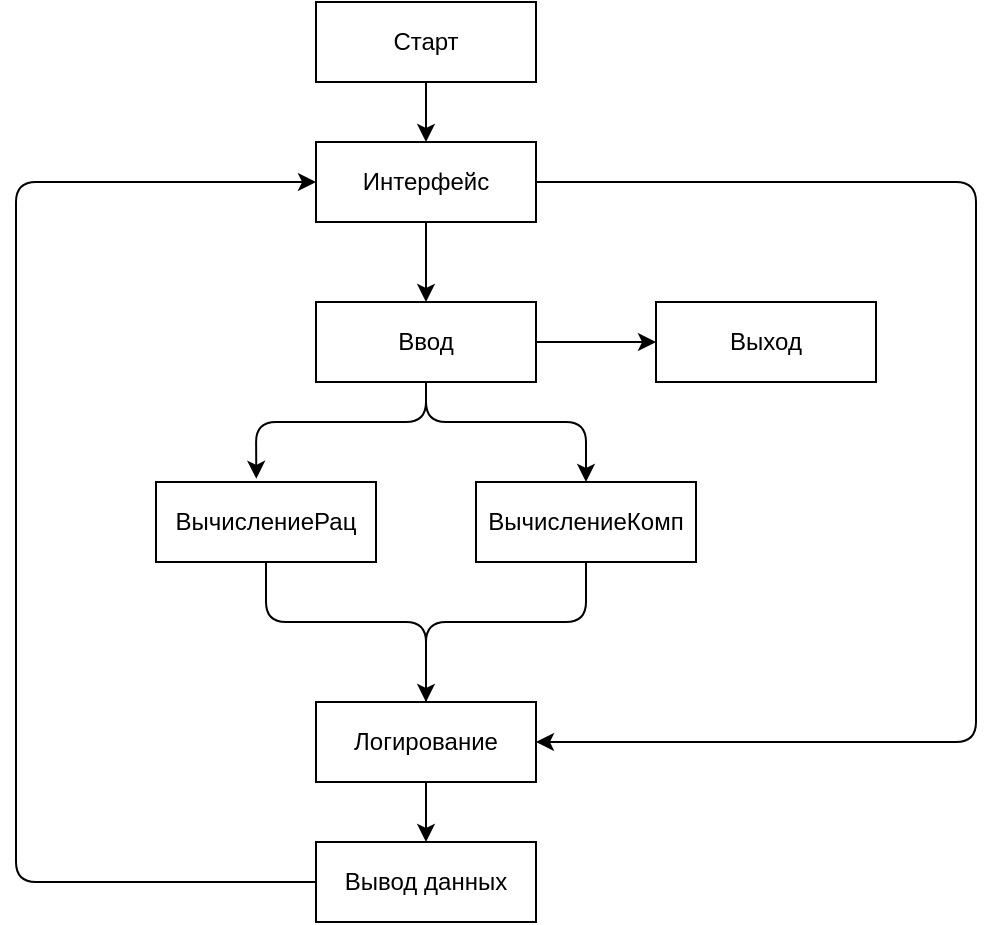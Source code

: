 <mxfile>
    <diagram id="JCPFamI83wUN6ipb745g" name="Page-1">
        <mxGraphModel dx="987" dy="377" grid="1" gridSize="10" guides="1" tooltips="1" connect="1" arrows="1" fold="1" page="1" pageScale="1" pageWidth="827" pageHeight="1169" math="0" shadow="0">
            <root>
                <mxCell id="0"/>
                <mxCell id="1" parent="0"/>
                <mxCell id="5" value="Выход" style="rounded=0;whiteSpace=wrap;html=1;" parent="1" vertex="1">
                    <mxGeometry x="400" y="270" width="110" height="40" as="geometry"/>
                </mxCell>
                <mxCell id="30" style="edgeStyle=none;html=1;exitX=0;exitY=0.5;exitDx=0;exitDy=0;entryX=0;entryY=0.5;entryDx=0;entryDy=0;" parent="1" source="7" target="35" edge="1">
                    <mxGeometry relative="1" as="geometry">
                        <mxPoint x="140" y="165" as="targetPoint"/>
                        <Array as="points">
                            <mxPoint x="80" y="560"/>
                            <mxPoint x="80" y="210"/>
                        </Array>
                    </mxGeometry>
                </mxCell>
                <mxCell id="7" value="Вывод данных" style="rounded=0;whiteSpace=wrap;html=1;" parent="1" vertex="1">
                    <mxGeometry x="230" y="540" width="110" height="40" as="geometry"/>
                </mxCell>
                <mxCell id="17" style="edgeStyle=none;html=1;exitX=0.5;exitY=1;exitDx=0;exitDy=0;entryX=0.5;entryY=0;entryDx=0;entryDy=0;" parent="1" source="8" target="10" edge="1">
                    <mxGeometry relative="1" as="geometry">
                        <Array as="points">
                            <mxPoint x="285" y="330"/>
                            <mxPoint x="365" y="330"/>
                        </Array>
                    </mxGeometry>
                </mxCell>
                <mxCell id="18" style="edgeStyle=none;html=1;exitX=0.5;exitY=1;exitDx=0;exitDy=0;entryX=0.456;entryY=-0.04;entryDx=0;entryDy=0;entryPerimeter=0;" parent="1" source="8" target="9" edge="1">
                    <mxGeometry relative="1" as="geometry">
                        <Array as="points">
                            <mxPoint x="285" y="330"/>
                            <mxPoint x="200" y="330"/>
                        </Array>
                    </mxGeometry>
                </mxCell>
                <mxCell id="38" style="edgeStyle=none;html=1;exitX=1;exitY=0.5;exitDx=0;exitDy=0;entryX=1;entryY=0.5;entryDx=0;entryDy=0;" parent="1" source="35" target="22" edge="1">
                    <mxGeometry relative="1" as="geometry">
                        <Array as="points">
                            <mxPoint x="560" y="210"/>
                            <mxPoint x="560" y="490"/>
                        </Array>
                    </mxGeometry>
                </mxCell>
                <mxCell id="8" value="Ввод" style="rounded=0;whiteSpace=wrap;html=1;" parent="1" vertex="1">
                    <mxGeometry x="230" y="270" width="110" height="40" as="geometry"/>
                </mxCell>
                <mxCell id="20" style="edgeStyle=none;html=1;exitX=0.5;exitY=1;exitDx=0;exitDy=0;entryX=0.5;entryY=0;entryDx=0;entryDy=0;" parent="1" source="9" target="7" edge="1">
                    <mxGeometry relative="1" as="geometry">
                        <mxPoint x="290" y="460" as="targetPoint"/>
                        <Array as="points">
                            <mxPoint x="205" y="430"/>
                            <mxPoint x="285" y="430"/>
                        </Array>
                    </mxGeometry>
                </mxCell>
                <mxCell id="9" value="ВычислениеРац" style="rounded=0;whiteSpace=wrap;html=1;" parent="1" vertex="1">
                    <mxGeometry x="150" y="360" width="110" height="40" as="geometry"/>
                </mxCell>
                <mxCell id="19" style="edgeStyle=none;html=1;exitX=0.5;exitY=1;exitDx=0;exitDy=0;entryX=0.5;entryY=0;entryDx=0;entryDy=0;" parent="1" source="10" target="22" edge="1">
                    <mxGeometry relative="1" as="geometry">
                        <Array as="points">
                            <mxPoint x="365" y="430"/>
                            <mxPoint x="285" y="430"/>
                        </Array>
                    </mxGeometry>
                </mxCell>
                <mxCell id="10" value="ВычислениеКомп" style="rounded=0;whiteSpace=wrap;html=1;" parent="1" vertex="1">
                    <mxGeometry x="310" y="360" width="110" height="40" as="geometry"/>
                </mxCell>
                <mxCell id="22" value="Логирование" style="rounded=0;whiteSpace=wrap;html=1;" parent="1" vertex="1">
                    <mxGeometry x="230" y="470" width="110" height="40" as="geometry"/>
                </mxCell>
                <mxCell id="27" style="edgeStyle=none;html=1;entryX=0.5;entryY=0;entryDx=0;entryDy=0;" parent="1" source="24" target="35" edge="1">
                    <mxGeometry relative="1" as="geometry">
                        <mxPoint x="290" y="30" as="targetPoint"/>
                    </mxGeometry>
                </mxCell>
                <mxCell id="24" value="Старт" style="rounded=0;whiteSpace=wrap;html=1;" parent="1" vertex="1">
                    <mxGeometry x="230" y="120" width="110" height="40" as="geometry"/>
                </mxCell>
                <mxCell id="36" style="edgeStyle=none;html=1;entryX=0;entryY=0.5;entryDx=0;entryDy=0;exitX=1;exitY=0.5;exitDx=0;exitDy=0;" parent="1" target="5" edge="1" source="8">
                    <mxGeometry relative="1" as="geometry">
                        <mxPoint x="380" y="290" as="sourcePoint"/>
                    </mxGeometry>
                </mxCell>
                <mxCell id="37" style="edgeStyle=none;html=1;exitX=0.5;exitY=1;exitDx=0;exitDy=0;entryX=0.5;entryY=0;entryDx=0;entryDy=0;" parent="1" source="35" target="8" edge="1">
                    <mxGeometry relative="1" as="geometry"/>
                </mxCell>
                <mxCell id="35" value="Интерфейс" style="rounded=0;whiteSpace=wrap;html=1;" parent="1" vertex="1">
                    <mxGeometry x="230" y="190" width="110" height="40" as="geometry"/>
                </mxCell>
            </root>
        </mxGraphModel>
    </diagram>
</mxfile>